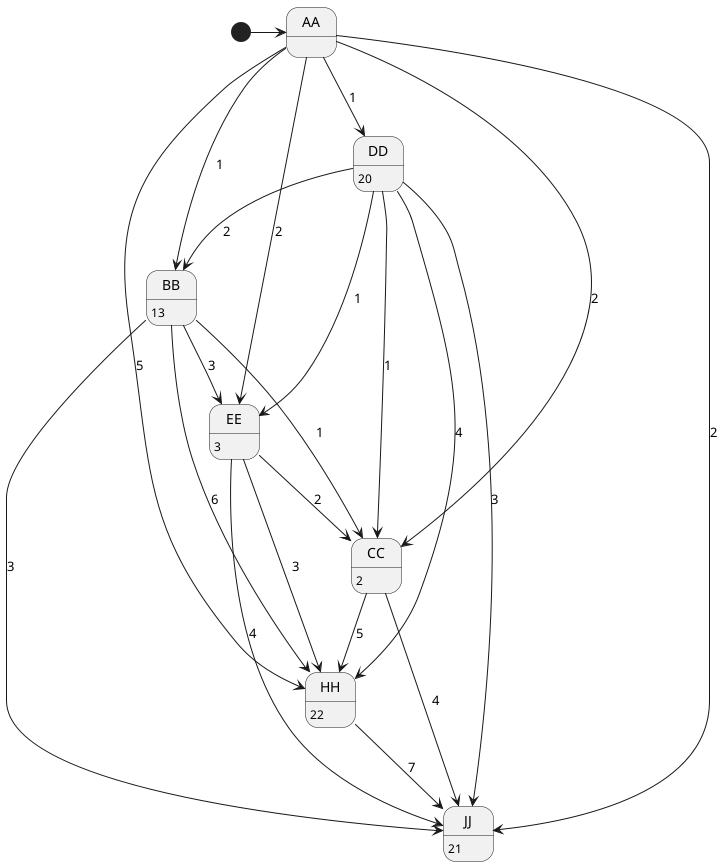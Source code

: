 @startuml

[*] -> AA

AA --> DD : 1
AA --> BB : 1
AA --> JJ : 2
AA --> CC : 2
AA --> EE : 2
AA --> HH : 5

DD --> CC : 1
DD --> BB : 2
DD --> JJ : 3
DD --> EE : 1
DD --> HH : 4

BB --> CC : 1
BB --> EE : 3
BB --> JJ : 3
BB --> HH : 6

EE --> CC : 2
EE --> HH : 3
EE --> JJ : 4

CC --> HH : 5
CC --> JJ : 4

HH --> JJ : 7

HH : 22
DD : 20
CC : 2
EE : 3
BB : 13
JJ : 21

@enduml